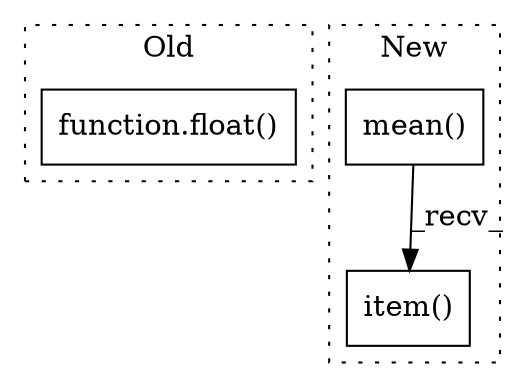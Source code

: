 digraph G {
subgraph cluster0 {
1 [label="function.float()" a="75" s="3898,3921" l="6,1" shape="box"];
label = "Old";
style="dotted";
}
subgraph cluster1 {
2 [label="item()" a="75" s="3811" l="21" shape="box"];
3 [label="mean()" a="75" s="3723" l="41" shape="box"];
label = "New";
style="dotted";
}
3 -> 2 [label="_recv_"];
}